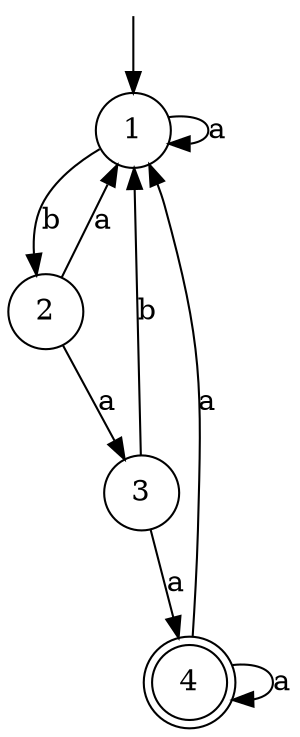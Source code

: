 digraph G {
	node [shape = point, color=white, fontcolor=white]; start;
	node [shape = circle, color=black, fontcolor=black]; 1; 2; 3;
	node [shape = doublecircle, color=black, fontcolor=black]; 4;
	start -> 1 [label=""];
	1 -> 2 [label="b"];
	1 -> 1 [label="a"];
	2 -> 1 [label="a"];
	2 -> 3 [label="a"];
	3 -> 1 [label="b"];
	3 -> 4 [label="a"];
	4 -> 1 [label="a"];
	4 -> 4 [label="a"];
}